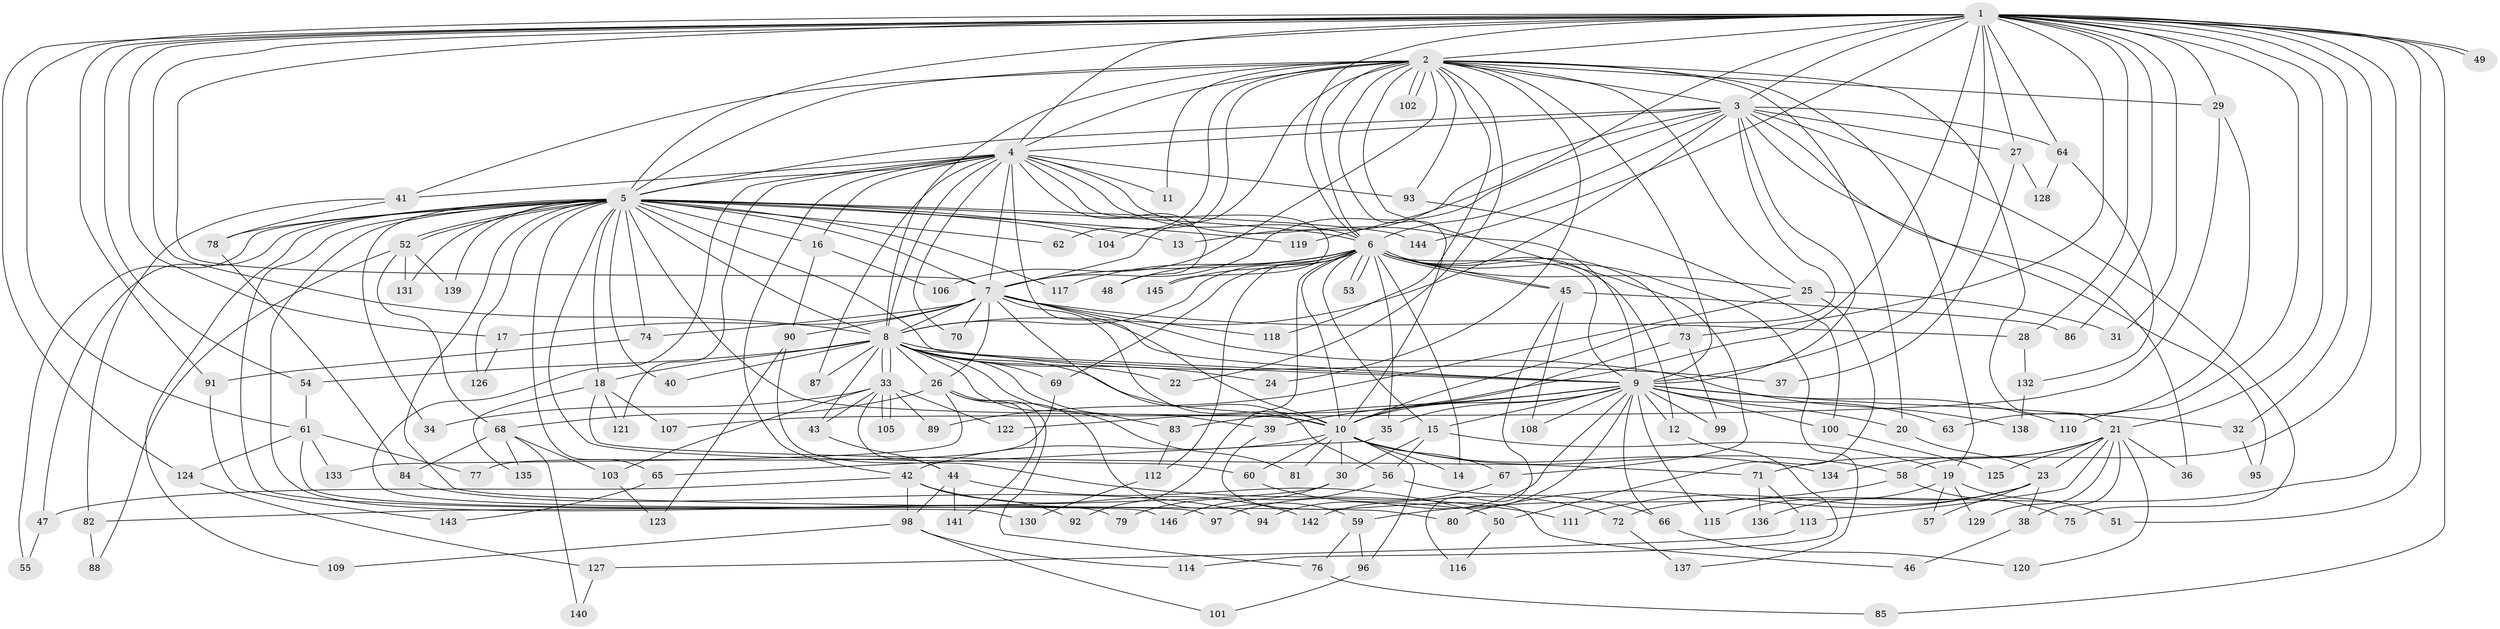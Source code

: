 // Generated by graph-tools (version 1.1) at 2025/25/03/09/25 03:25:41]
// undirected, 146 vertices, 317 edges
graph export_dot {
graph [start="1"]
  node [color=gray90,style=filled];
  1;
  2;
  3;
  4;
  5;
  6;
  7;
  8;
  9;
  10;
  11;
  12;
  13;
  14;
  15;
  16;
  17;
  18;
  19;
  20;
  21;
  22;
  23;
  24;
  25;
  26;
  27;
  28;
  29;
  30;
  31;
  32;
  33;
  34;
  35;
  36;
  37;
  38;
  39;
  40;
  41;
  42;
  43;
  44;
  45;
  46;
  47;
  48;
  49;
  50;
  51;
  52;
  53;
  54;
  55;
  56;
  57;
  58;
  59;
  60;
  61;
  62;
  63;
  64;
  65;
  66;
  67;
  68;
  69;
  70;
  71;
  72;
  73;
  74;
  75;
  76;
  77;
  78;
  79;
  80;
  81;
  82;
  83;
  84;
  85;
  86;
  87;
  88;
  89;
  90;
  91;
  92;
  93;
  94;
  95;
  96;
  97;
  98;
  99;
  100;
  101;
  102;
  103;
  104;
  105;
  106;
  107;
  108;
  109;
  110;
  111;
  112;
  113;
  114;
  115;
  116;
  117;
  118;
  119;
  120;
  121;
  122;
  123;
  124;
  125;
  126;
  127;
  128;
  129;
  130;
  131;
  132;
  133;
  134;
  135;
  136;
  137;
  138;
  139;
  140;
  141;
  142;
  143;
  144;
  145;
  146;
  1 -- 2;
  1 -- 3;
  1 -- 4;
  1 -- 5;
  1 -- 6;
  1 -- 7;
  1 -- 8;
  1 -- 9;
  1 -- 10;
  1 -- 17;
  1 -- 21;
  1 -- 27;
  1 -- 28;
  1 -- 29;
  1 -- 31;
  1 -- 32;
  1 -- 49;
  1 -- 49;
  1 -- 51;
  1 -- 54;
  1 -- 58;
  1 -- 61;
  1 -- 64;
  1 -- 72;
  1 -- 73;
  1 -- 85;
  1 -- 86;
  1 -- 91;
  1 -- 110;
  1 -- 119;
  1 -- 124;
  1 -- 144;
  2 -- 3;
  2 -- 4;
  2 -- 5;
  2 -- 6;
  2 -- 7;
  2 -- 8;
  2 -- 9;
  2 -- 10;
  2 -- 11;
  2 -- 19;
  2 -- 20;
  2 -- 21;
  2 -- 22;
  2 -- 24;
  2 -- 25;
  2 -- 29;
  2 -- 41;
  2 -- 62;
  2 -- 67;
  2 -- 93;
  2 -- 102;
  2 -- 102;
  2 -- 104;
  2 -- 106;
  2 -- 118;
  3 -- 4;
  3 -- 5;
  3 -- 6;
  3 -- 7;
  3 -- 8;
  3 -- 9;
  3 -- 10;
  3 -- 13;
  3 -- 27;
  3 -- 36;
  3 -- 64;
  3 -- 75;
  3 -- 95;
  4 -- 5;
  4 -- 6;
  4 -- 7;
  4 -- 8;
  4 -- 9;
  4 -- 10;
  4 -- 11;
  4 -- 16;
  4 -- 41;
  4 -- 42;
  4 -- 48;
  4 -- 70;
  4 -- 87;
  4 -- 93;
  4 -- 121;
  4 -- 145;
  4 -- 146;
  5 -- 6;
  5 -- 7;
  5 -- 8;
  5 -- 9;
  5 -- 10;
  5 -- 13;
  5 -- 16;
  5 -- 18;
  5 -- 34;
  5 -- 40;
  5 -- 47;
  5 -- 52;
  5 -- 52;
  5 -- 55;
  5 -- 60;
  5 -- 62;
  5 -- 65;
  5 -- 74;
  5 -- 78;
  5 -- 79;
  5 -- 80;
  5 -- 104;
  5 -- 109;
  5 -- 117;
  5 -- 119;
  5 -- 126;
  5 -- 130;
  5 -- 131;
  5 -- 139;
  5 -- 144;
  6 -- 7;
  6 -- 8;
  6 -- 9;
  6 -- 10;
  6 -- 12;
  6 -- 14;
  6 -- 15;
  6 -- 25;
  6 -- 35;
  6 -- 45;
  6 -- 45;
  6 -- 48;
  6 -- 53;
  6 -- 53;
  6 -- 69;
  6 -- 73;
  6 -- 92;
  6 -- 112;
  6 -- 117;
  6 -- 137;
  6 -- 145;
  7 -- 8;
  7 -- 9;
  7 -- 10;
  7 -- 17;
  7 -- 26;
  7 -- 28;
  7 -- 56;
  7 -- 70;
  7 -- 74;
  7 -- 90;
  7 -- 118;
  7 -- 138;
  8 -- 9;
  8 -- 10;
  8 -- 18;
  8 -- 22;
  8 -- 24;
  8 -- 26;
  8 -- 33;
  8 -- 33;
  8 -- 37;
  8 -- 39;
  8 -- 40;
  8 -- 43;
  8 -- 54;
  8 -- 69;
  8 -- 81;
  8 -- 83;
  8 -- 87;
  9 -- 10;
  9 -- 12;
  9 -- 15;
  9 -- 20;
  9 -- 32;
  9 -- 35;
  9 -- 39;
  9 -- 63;
  9 -- 66;
  9 -- 83;
  9 -- 94;
  9 -- 99;
  9 -- 100;
  9 -- 108;
  9 -- 110;
  9 -- 115;
  9 -- 142;
  10 -- 14;
  10 -- 30;
  10 -- 42;
  10 -- 58;
  10 -- 60;
  10 -- 67;
  10 -- 81;
  10 -- 96;
  10 -- 134;
  12 -- 114;
  15 -- 19;
  15 -- 30;
  15 -- 56;
  16 -- 90;
  16 -- 106;
  17 -- 126;
  18 -- 71;
  18 -- 107;
  18 -- 121;
  18 -- 135;
  19 -- 51;
  19 -- 57;
  19 -- 115;
  19 -- 129;
  20 -- 23;
  21 -- 23;
  21 -- 36;
  21 -- 38;
  21 -- 71;
  21 -- 113;
  21 -- 120;
  21 -- 125;
  21 -- 129;
  21 -- 134;
  23 -- 38;
  23 -- 57;
  23 -- 80;
  23 -- 111;
  23 -- 136;
  25 -- 31;
  25 -- 50;
  25 -- 89;
  26 -- 59;
  26 -- 68;
  26 -- 76;
  26 -- 133;
  26 -- 141;
  27 -- 37;
  27 -- 128;
  28 -- 132;
  29 -- 63;
  29 -- 107;
  30 -- 82;
  30 -- 146;
  32 -- 95;
  33 -- 34;
  33 -- 43;
  33 -- 44;
  33 -- 89;
  33 -- 103;
  33 -- 105;
  33 -- 105;
  33 -- 122;
  35 -- 65;
  38 -- 46;
  39 -- 46;
  41 -- 78;
  41 -- 82;
  42 -- 47;
  42 -- 92;
  42 -- 98;
  42 -- 142;
  43 -- 44;
  44 -- 50;
  44 -- 98;
  44 -- 141;
  45 -- 86;
  45 -- 108;
  45 -- 116;
  47 -- 55;
  50 -- 116;
  52 -- 68;
  52 -- 88;
  52 -- 131;
  52 -- 139;
  54 -- 61;
  56 -- 66;
  56 -- 79;
  58 -- 59;
  58 -- 75;
  59 -- 76;
  59 -- 96;
  60 -- 72;
  61 -- 77;
  61 -- 97;
  61 -- 124;
  61 -- 133;
  64 -- 128;
  64 -- 132;
  65 -- 143;
  66 -- 120;
  67 -- 97;
  68 -- 84;
  68 -- 103;
  68 -- 135;
  68 -- 140;
  69 -- 77;
  71 -- 113;
  71 -- 136;
  72 -- 137;
  73 -- 99;
  73 -- 122;
  74 -- 91;
  76 -- 85;
  78 -- 84;
  82 -- 88;
  83 -- 112;
  84 -- 94;
  90 -- 111;
  90 -- 123;
  91 -- 143;
  93 -- 100;
  96 -- 101;
  98 -- 101;
  98 -- 109;
  98 -- 114;
  100 -- 125;
  103 -- 123;
  112 -- 130;
  113 -- 127;
  124 -- 127;
  127 -- 140;
  132 -- 138;
}
